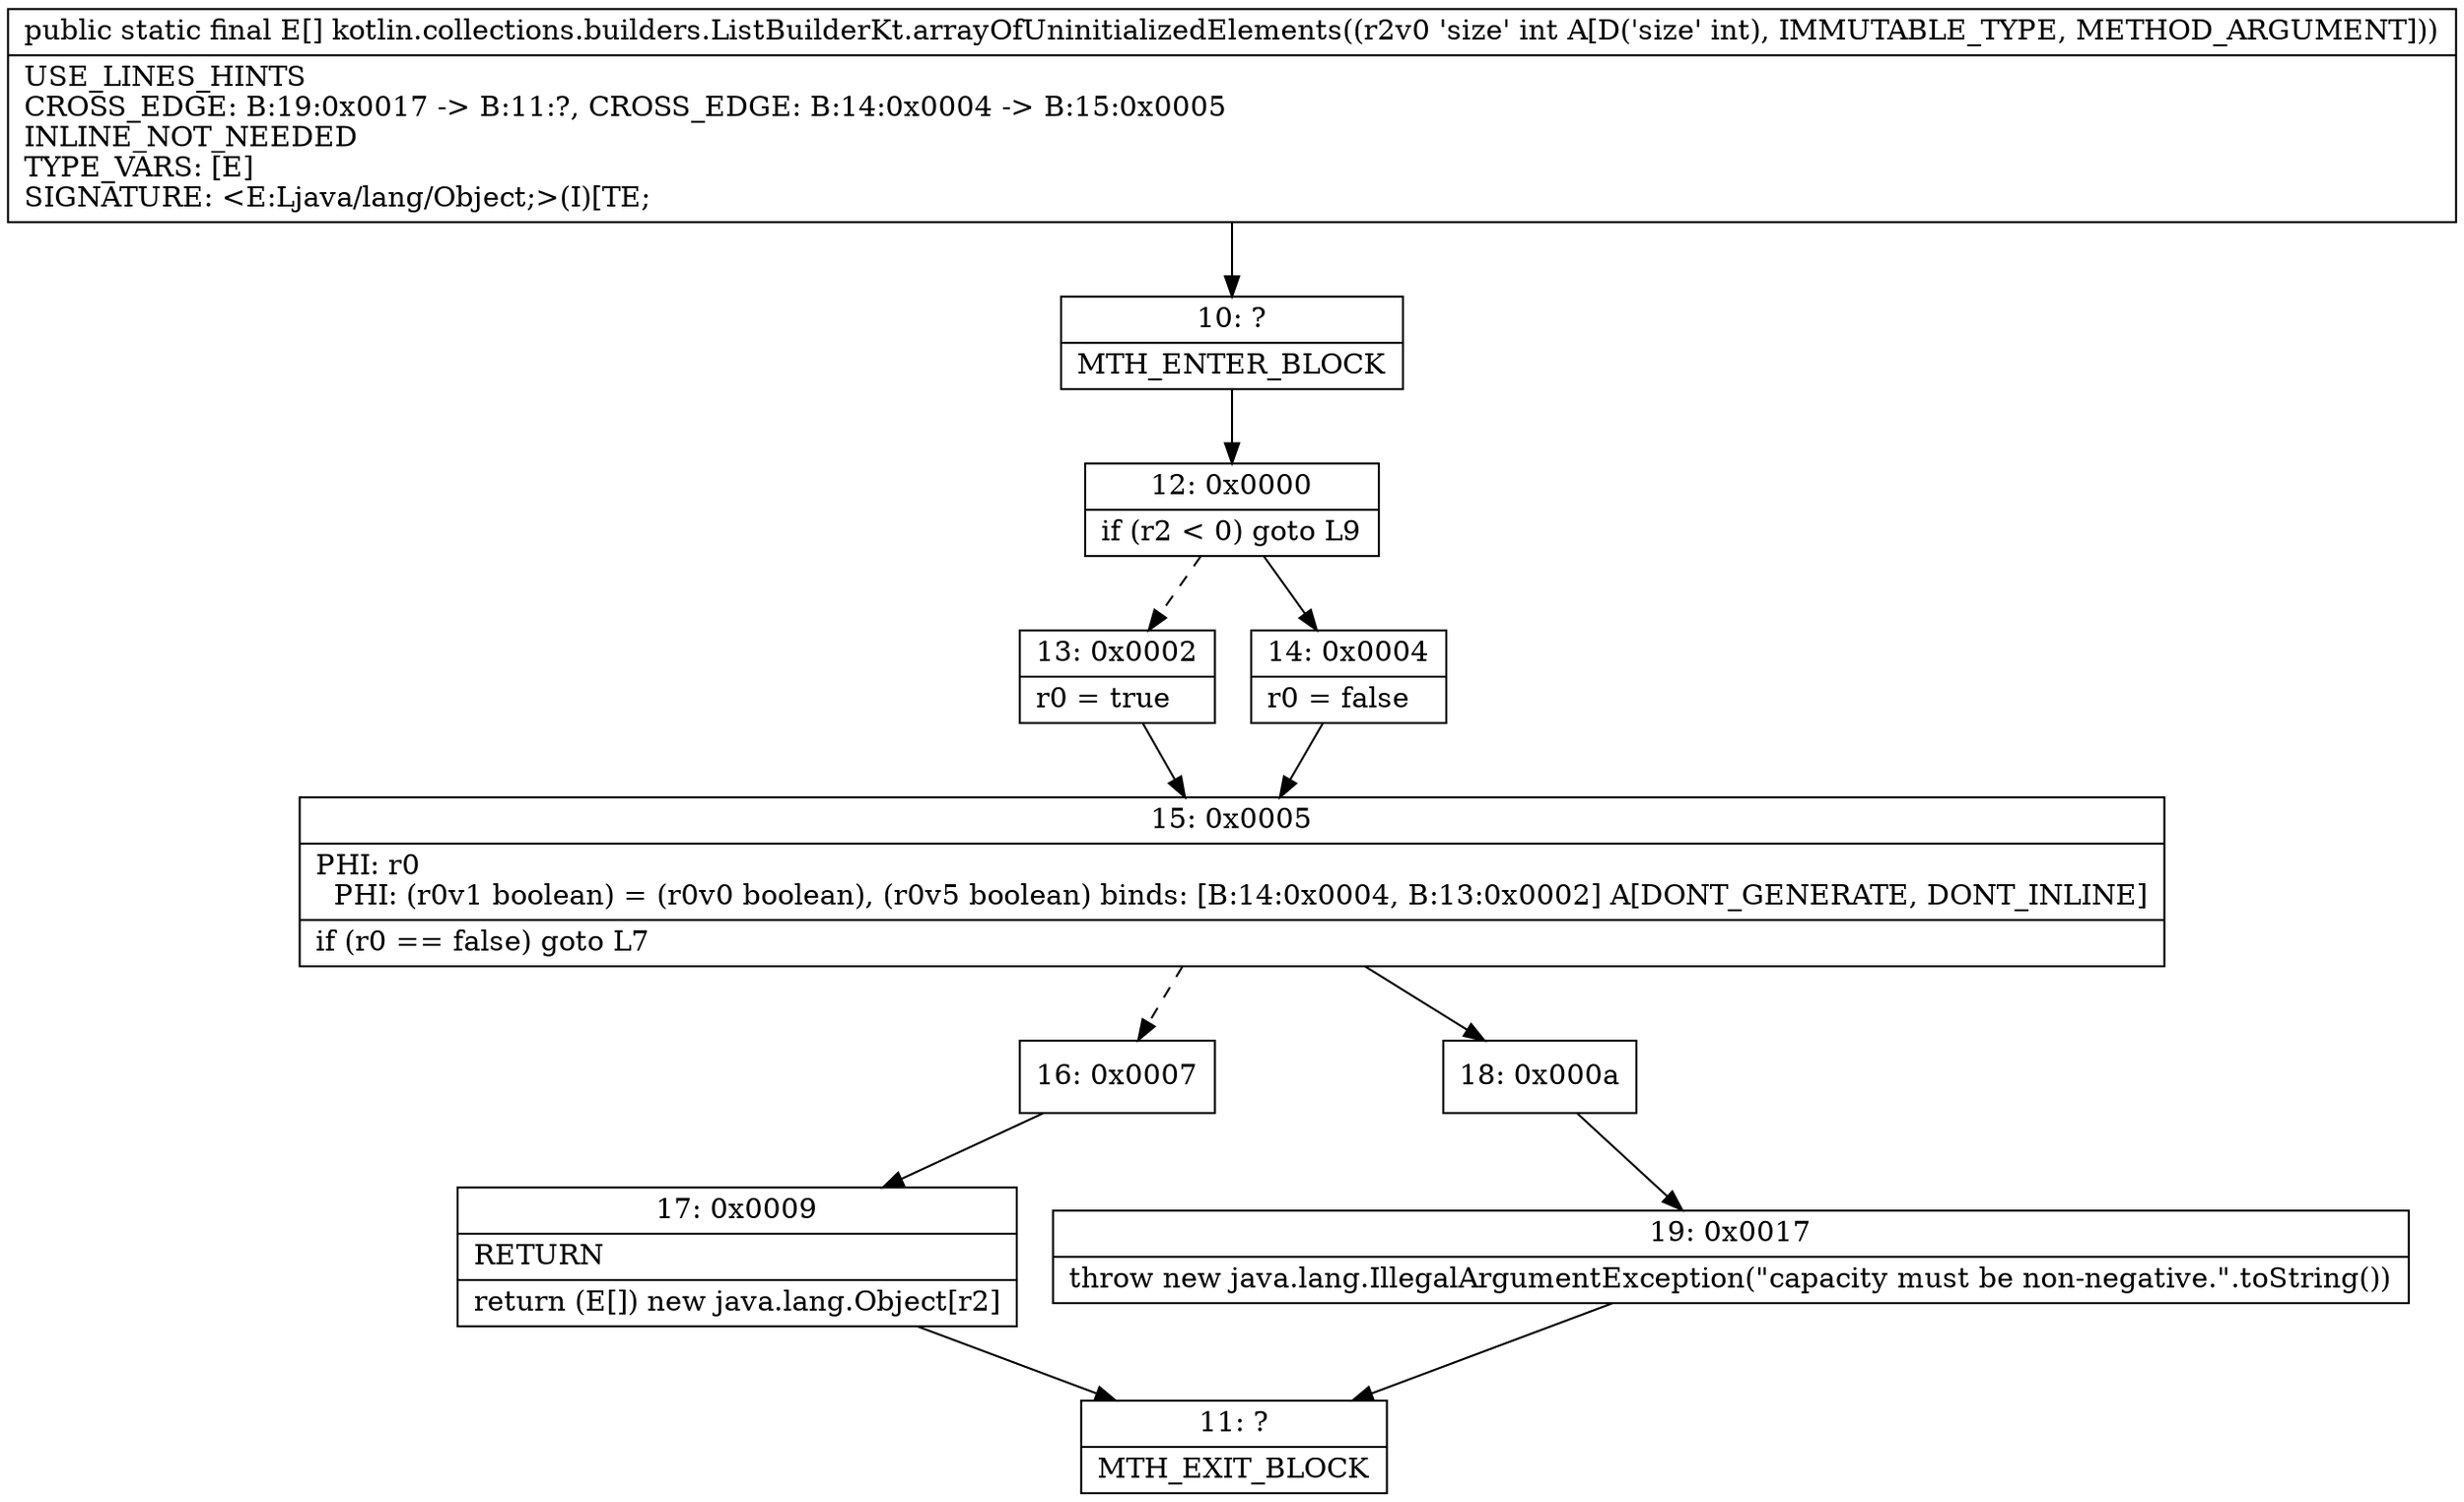 digraph "CFG forkotlin.collections.builders.ListBuilderKt.arrayOfUninitializedElements(I)[Ljava\/lang\/Object;" {
Node_10 [shape=record,label="{10\:\ ?|MTH_ENTER_BLOCK\l}"];
Node_12 [shape=record,label="{12\:\ 0x0000|if (r2 \< 0) goto L9\l}"];
Node_13 [shape=record,label="{13\:\ 0x0002|r0 = true\l}"];
Node_15 [shape=record,label="{15\:\ 0x0005|PHI: r0 \l  PHI: (r0v1 boolean) = (r0v0 boolean), (r0v5 boolean) binds: [B:14:0x0004, B:13:0x0002] A[DONT_GENERATE, DONT_INLINE]\l|if (r0 == false) goto L7\l}"];
Node_16 [shape=record,label="{16\:\ 0x0007}"];
Node_17 [shape=record,label="{17\:\ 0x0009|RETURN\l|return (E[]) new java.lang.Object[r2]\l}"];
Node_11 [shape=record,label="{11\:\ ?|MTH_EXIT_BLOCK\l}"];
Node_18 [shape=record,label="{18\:\ 0x000a}"];
Node_19 [shape=record,label="{19\:\ 0x0017|throw new java.lang.IllegalArgumentException(\"capacity must be non\-negative.\".toString())\l}"];
Node_14 [shape=record,label="{14\:\ 0x0004|r0 = false\l}"];
MethodNode[shape=record,label="{public static final E[] kotlin.collections.builders.ListBuilderKt.arrayOfUninitializedElements((r2v0 'size' int A[D('size' int), IMMUTABLE_TYPE, METHOD_ARGUMENT]))  | USE_LINES_HINTS\lCROSS_EDGE: B:19:0x0017 \-\> B:11:?, CROSS_EDGE: B:14:0x0004 \-\> B:15:0x0005\lINLINE_NOT_NEEDED\lTYPE_VARS: [E]\lSIGNATURE: \<E:Ljava\/lang\/Object;\>(I)[TE;\l}"];
MethodNode -> Node_10;Node_10 -> Node_12;
Node_12 -> Node_13[style=dashed];
Node_12 -> Node_14;
Node_13 -> Node_15;
Node_15 -> Node_16[style=dashed];
Node_15 -> Node_18;
Node_16 -> Node_17;
Node_17 -> Node_11;
Node_18 -> Node_19;
Node_19 -> Node_11;
Node_14 -> Node_15;
}

